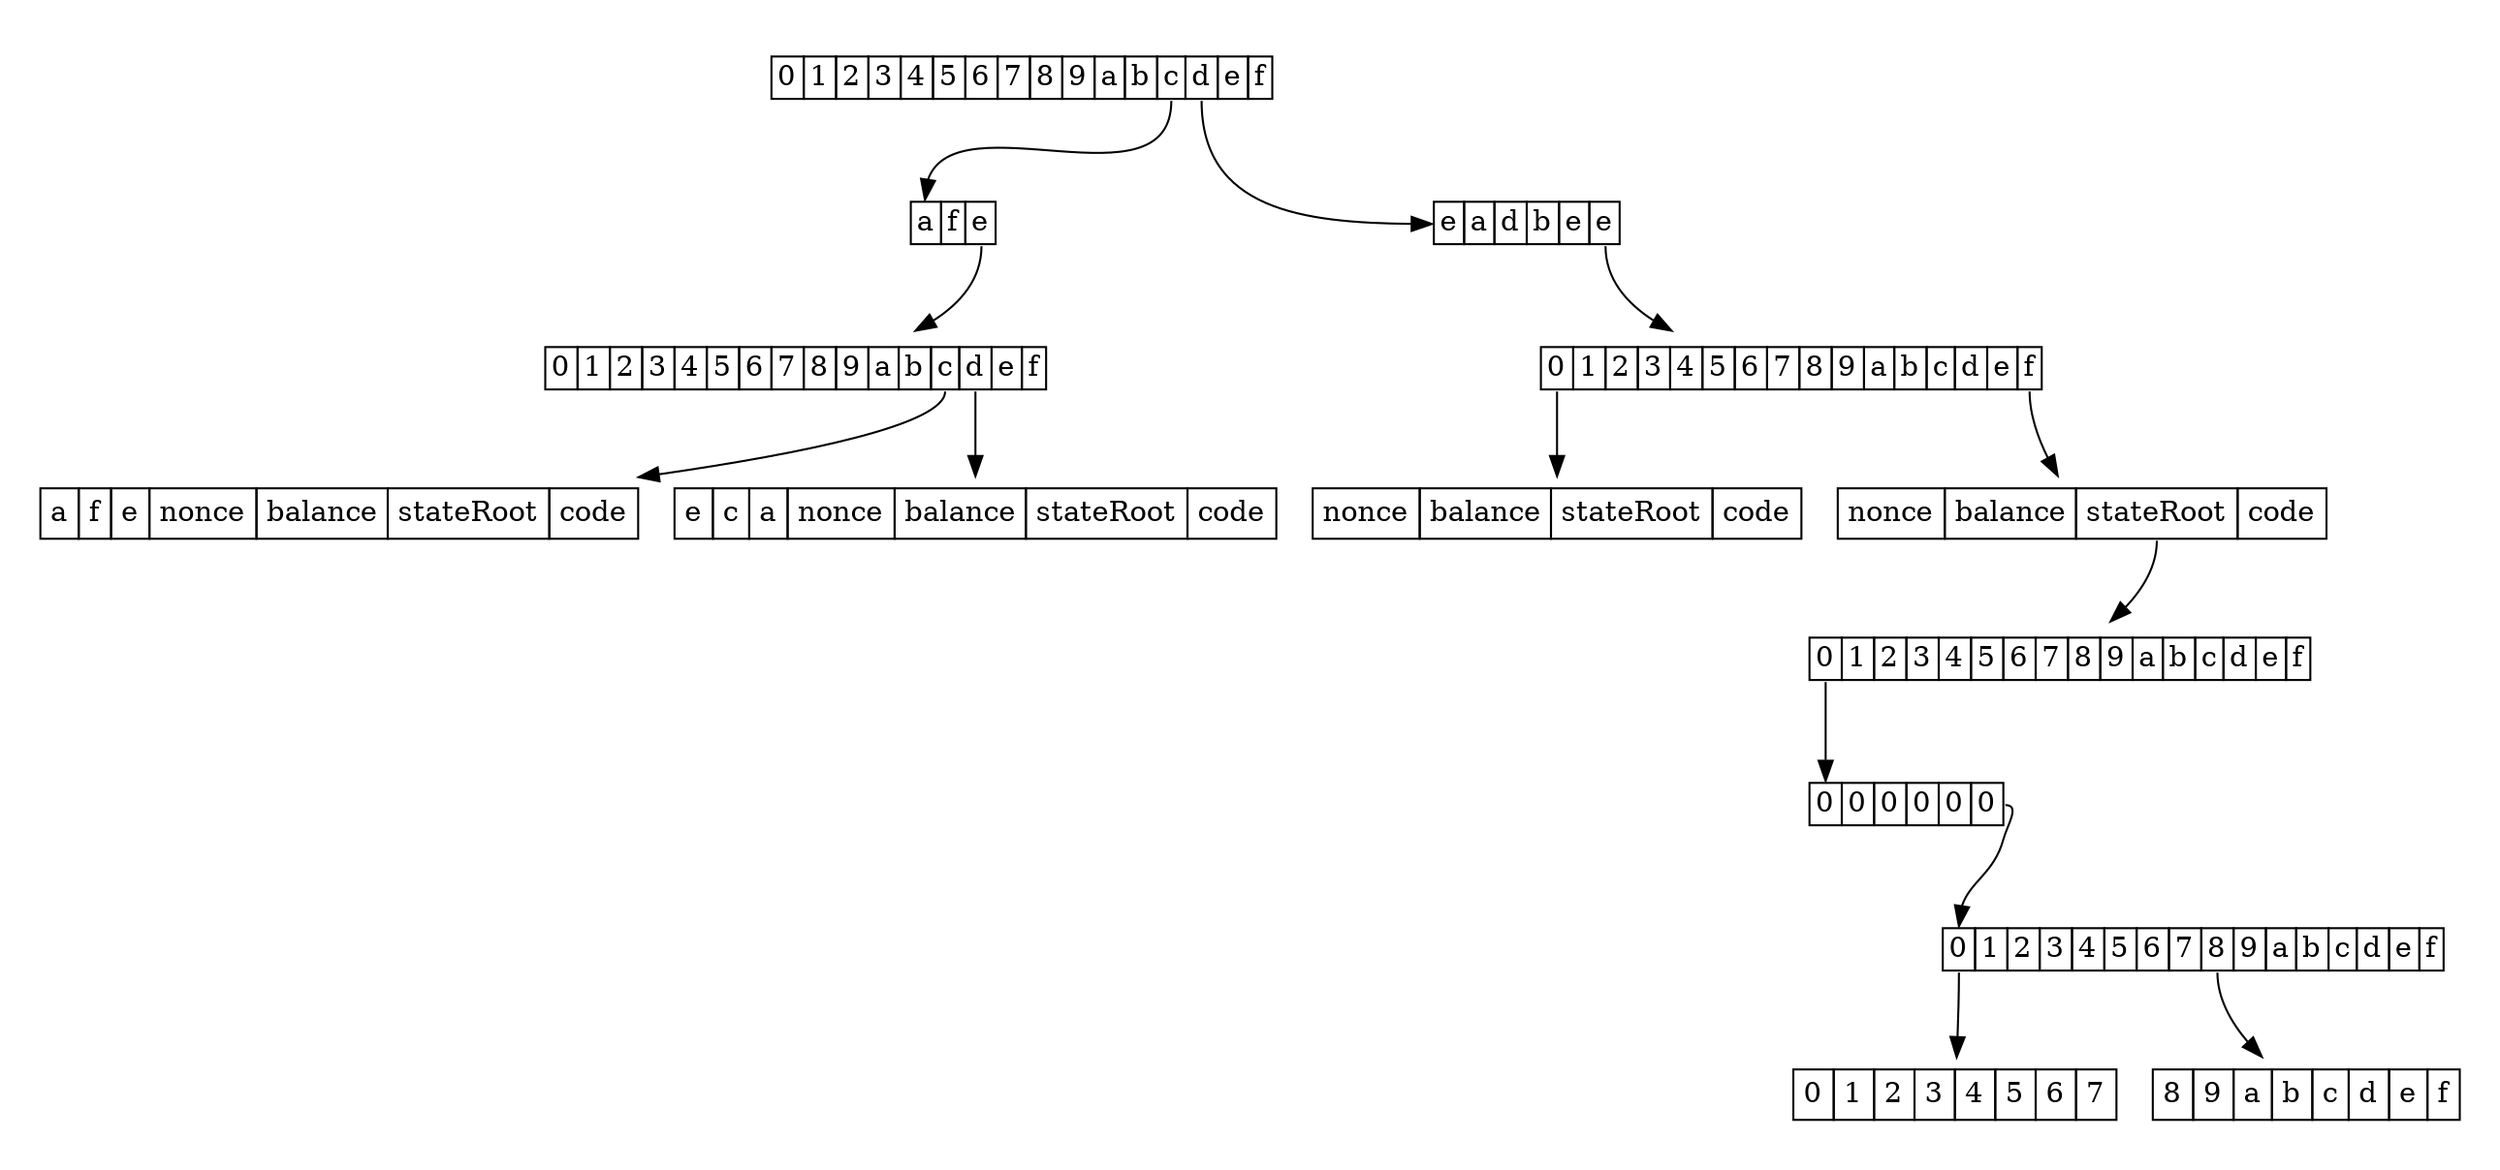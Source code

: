 digraph D {
	node [shape="box"];

    subgraph cluster_addresses {
        style=invis;

	    branch [shape=none,label=<<table border="0" cellborder="1" cellspacing="0"><tr><td port="0">0</td><td port="1">1</td><td port="2">2</td><td port="3">3</td><td port="4">4</td><td port="5">5</td><td port="6">6</td><td port="7">7</td><td port="8">8</td><td port="9">9</td><td port="10">a</td><td port="11">b</td><td port="12">c</td><td port="13">d</td><td port="14">e</td><td port="15">f</td></tr></table>>]
	    branch0c0a0f0e [shape=none,label=<<table border="0" cellborder="1" cellspacing="0"><tr><td port="0">0</td><td port="1">1</td><td port="2">2</td><td port="3">3</td><td port="4">4</td><td port="5">5</td><td port="6">6</td><td port="7">7</td><td port="8">8</td><td port="9">9</td><td port="10">a</td><td port="11">b</td><td port="12">c</td><td port="13">d</td><td port="14">e</td><td port="15">f</td></tr></table>>]
	    leaf0c0a0f0e0c [shape=none,margin=0,label=<<table border="0" cellborder="1" cellspacing="0" cellpadding="4"><tr><td port="0">a</td><td port="1">f</td><td port="2">e</td><td>nonce</td><td>balance</td><td port="sr">stateRoot</td><td>code</td></tr></table>>]
	    leaf0c0a0f0e0d [shape=none,margin=0,label=<<table border="0" cellborder="1" cellspacing="0" cellpadding="4"><tr><td port="0">e</td><td port="1">c</td><td port="2">a</td><td>nonce</td><td>balance</td><td port="sr">stateRoot</td><td>code</td></tr></table>>]
	    extension0c [shape=none,label=<<table border="0" cellspacing="0" cellborder="1"><tr><td port="0">a</td><td port="1">f</td><td port="2">e</td></tr></table>>]
	    branch0d0e0a0d0b0e0e [shape=none,label=<<table border="0" cellborder="1" cellspacing="0"><tr><td port="0">0</td><td port="1">1</td><td port="2">2</td><td port="3">3</td><td port="4">4</td><td port="5">5</td><td port="6">6</td><td port="7">7</td><td port="8">8</td><td port="9">9</td><td port="10">a</td><td port="11">b</td><td port="12">c</td><td port="13">d</td><td port="14">e</td><td port="15">f</td></tr></table>>]
	    leaf0d0e0a0d0b0e0e00 [shape=none,margin=0,label=<<table border="0" cellborder="1" cellspacing="0" cellpadding="4"><tr><td>nonce</td><td>balance</td><td port="sr">stateRoot</td><td>code</td></tr></table>>]
	    leaf0d0e0a0d0b0e0e0f [shape=none,margin=0,label=<<table border="0" cellborder="1" cellspacing="0" cellpadding="4"><tr><td>nonce</td><td>balance</td><td port="sr">stateRoot</td><td>code</td></tr></table>>]
	    extension0d [shape=none,label=<<table border="0" cellspacing="0" cellborder="1"><tr><td port="0">e</td><td port="1">a</td><td port="2">d</td><td port="3">b</td><td port="4">e</td><td port="5">e</td></tr></table>>]

	    extension0c:2 -> branch0c0a0f0e
	    branch0c0a0f0e:12 -> leaf0c0a0f0e0c
    	branch0c0a0f0e:13 -> leaf0c0a0f0e0d
	    branch:12 -> extension0c:0
	    extension0d:5 -> branch0d0e0a0d0b0e0e
	    branch0d0e0a0d0b0e0e:0 -> leaf0d0e0a0d0b0e0e00
	    branch0d0e0a0d0b0e0e:15 -> leaf0d0e0a0d0b0e0e0f
	    branch:13 -> extension0d:0
        leaf0d0e0a0d0b0e0e0f:sr -> sbranch
    }

    subgraph cluster_storage {
        style=invis;
	        sbranch [shape=none,label=<<table border="0" cellborder="1" cellspacing="0"><tr><td port="0">0</td><td port="1">1</td><td port="2">2</td><td port="3">3</td><td port="4">4</td><td port="5">5</td><td port="6">6</td><td port="7">7</td><td port="8">8</td><td port="9">9</td><td port="10">a</td><td port="11">b</td><td port="12">c</td><td port="13">d</td><td port="14">e</td><td port="15">f</td></tr></table>>]
    	sbranch0000000 [shape=none,label=<<table border="0" cellborder="1" cellspacing="0"><tr><td port="0">0</td><td port="1">1</td><td port="2">2</td><td port="3">3</td><td port="4">4</td><td port="5">5</td><td port="6">6</td><td port="7">7</td><td port="8">8</td><td port="9">9</td><td port="10">a</td><td port="11">b</td><td port="12">c</td><td port="13">d</td><td port="14">e</td><td port="15">f</td></tr></table>>]
	    sleaf00000000 [shape=none,margin=0,label=<<table border="0" cellborder="1" cellspacing="0" cellpadding="4"><tr><td port="0">0</td><td port="1">1</td><td port="2">2</td><td port="0">3</td><td port="1">4</td><td port="2">5</td><td port="0">6</td><td port="1">7</td></tr></table>>]
    	sleaf00000008 [shape=none,margin=0,label=<<table border="0" cellborder="1" cellspacing="0" cellpadding="4"><tr><td port="0">8</td><td port="1">9</td><td port="2">a</td><td port="0">b</td><td port="1">c</td><td port="2">d</td><td port="0">e</td><td port="1">f</td></tr></table>>]
	    sextension0 [shape=none,label=<<table border="0" cellspacing="0" cellborder="1"><tr><td port="0">0</td><td port="1">0</td><td port="2">0</td><td port="3">0</td><td port="4">0</td><td port="5">0</td></tr></table>>]

        sbranch:0 -> sextension0:0
        sextension0:5 -> sbranch0000000:0
        sbranch0000000:0 -> sleaf00000000
        sbranch0000000:8 -> sleaf00000008
    }
}
